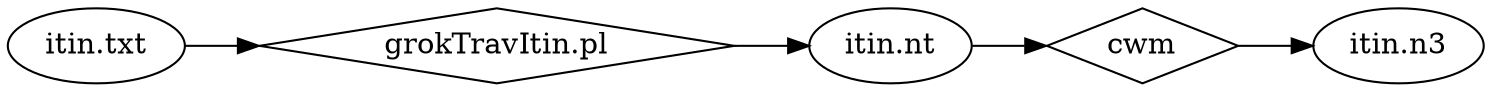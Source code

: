 # cribbed from 
# http://www.w3.org/Talks/2002/10/09-swcal/tools.dot
# in http://www.w3.org/Talks/2002/10/09-swcal/all.htm

digraph world {
  rankdir=LR;
  "itin.txt" -> "grokTravItin.pl";
  "grokTravItin.pl" -> "itin.nt";
  "grokTravItin.pl" [ shape="diamond"];
  "itin.nt" -> "cwm1";
  "cwm1" [ shape="diamond", label="cwm"];
  "cwm1" -> "itin.n3"
}

